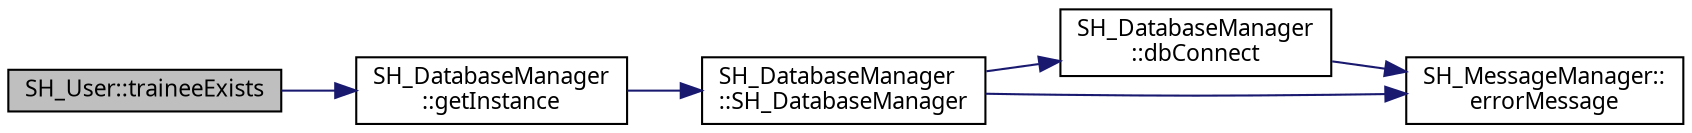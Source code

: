digraph "SH_User::traineeExists"
{
 // INTERACTIVE_SVG=YES
  bgcolor="transparent";
  edge [fontname="Verdana",fontsize="11",labelfontname="Verdana",labelfontsize="11"];
  node [fontname="Verdana",fontsize="11",shape=record];
  rankdir="LR";
  Node1 [label="SH_User::traineeExists",height=0.2,width=0.4,color="black", fillcolor="grey75", style="filled" fontcolor="black"];
  Node1 -> Node2 [color="midnightblue",fontsize="11",style="solid"];
  Node2 [label="SH_DatabaseManager\l::getInstance",height=0.2,width=0.4,color="black",URL="$classSH__DatabaseManager.html#a638369a15265ab0aa053080a32d2ca39"];
  Node2 -> Node3 [color="midnightblue",fontsize="11",style="solid"];
  Node3 [label="SH_DatabaseManager\l::SH_DatabaseManager",height=0.2,width=0.4,color="black",URL="$classSH__DatabaseManager.html#a7b5d0e372c153eb59cdab98588994904"];
  Node3 -> Node4 [color="midnightblue",fontsize="11",style="solid"];
  Node4 [label="SH_DatabaseManager\l::dbConnect",height=0.2,width=0.4,color="black",URL="$classSH__DatabaseManager.html#aeb077fe5437f435c0cbe8d77d96dd846"];
  Node4 -> Node5 [color="midnightblue",fontsize="11",style="solid"];
  Node5 [label="SH_MessageManager::\lerrorMessage",height=0.2,width=0.4,color="black",URL="$classSH__MessageManager.html#acb5615cc90f198f4768da800a5d32362"];
  Node3 -> Node5 [color="midnightblue",fontsize="11",style="solid"];
}
